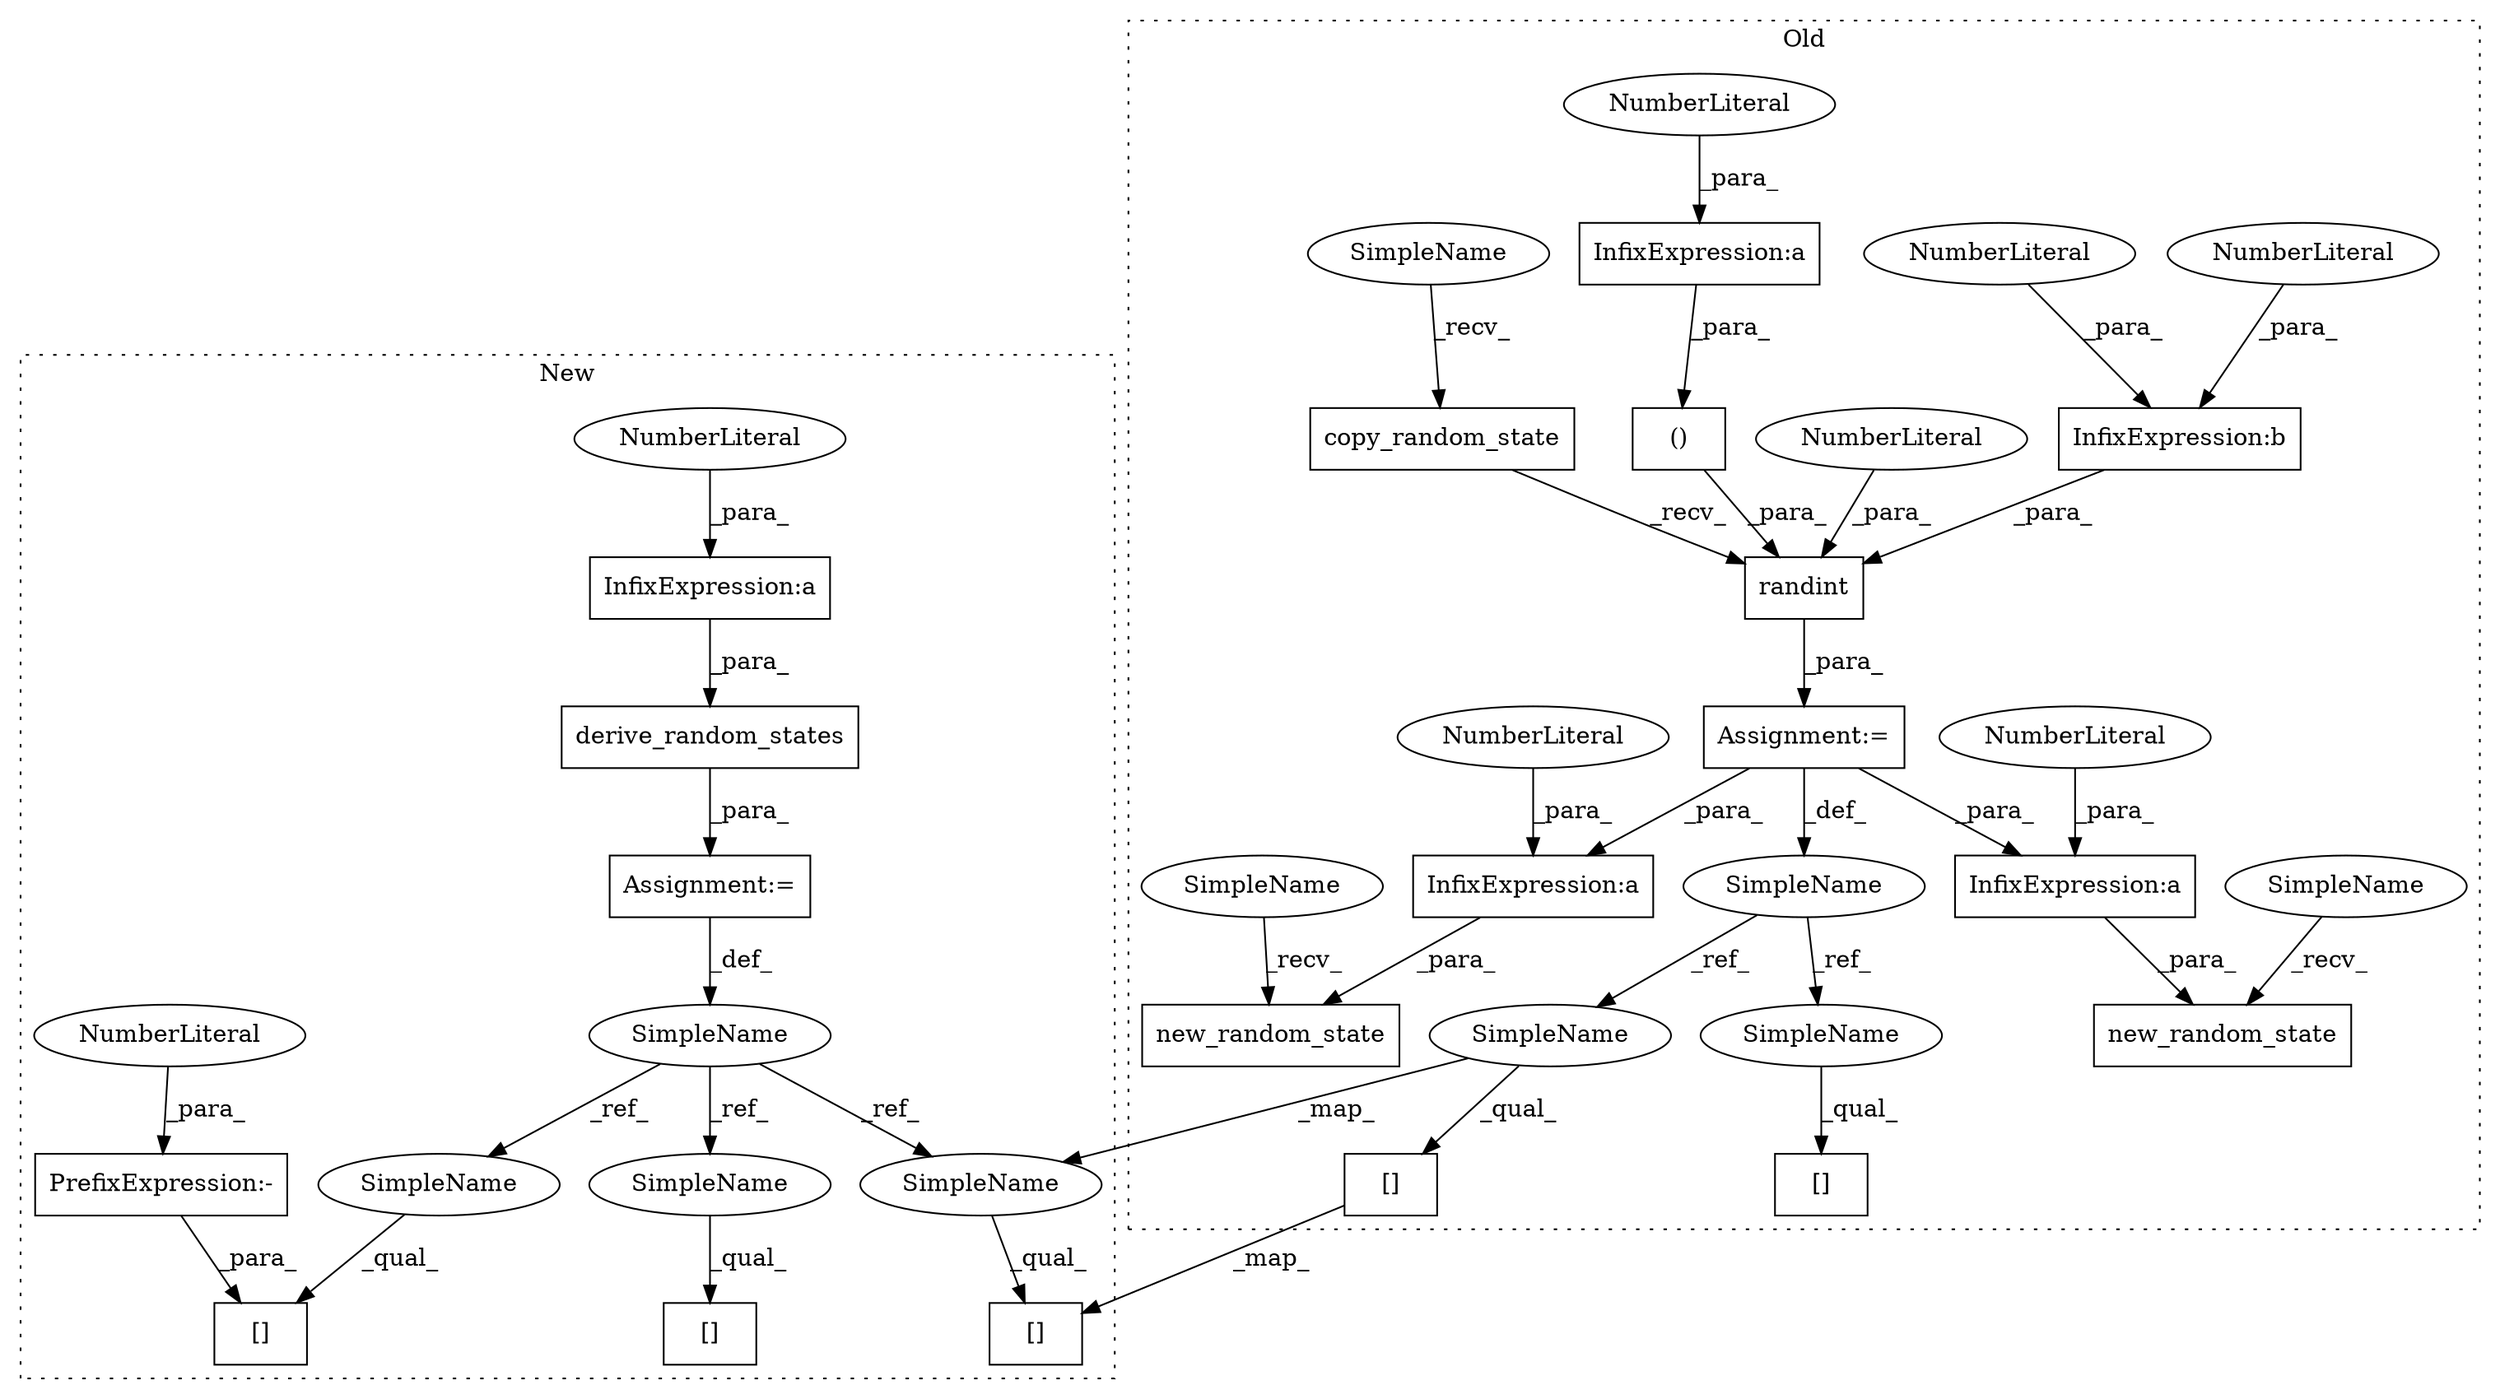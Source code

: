 digraph G {
subgraph cluster0 {
1 [label="new_random_state" a="32" s="47413,47438" l="17,1" shape="box"];
3 [label="InfixExpression:a" a="27" s="47434" l="3" shape="box"];
4 [label="InfixExpression:b" a="27" s="47125" l="3" shape="box"];
5 [label="NumberLiteral" a="34" s="47123" l="2" shape="ellipse"];
6 [label="NumberLiteral" a="34" s="47128" l="1" shape="ellipse"];
8 [label="[]" a="2" s="47577,47584" l="6,1" shape="box"];
9 [label="randint" a="32" s="47113,47174" l="8,2" shape="box"];
10 [label="NumberLiteral" a="34" s="47121" l="1" shape="ellipse"];
12 [label="new_random_state" a="32" s="47291,47316" l="17,1" shape="box"];
13 [label="InfixExpression:a" a="27" s="47312" l="3" shape="box"];
15 [label="NumberLiteral" a="34" s="47315" l="1" shape="ellipse"];
16 [label="NumberLiteral" a="34" s="47437" l="1" shape="ellipse"];
18 [label="Assignment:=" a="7" s="47073" l="1" shape="box"];
20 [label="[]" a="2" s="47187,47195" l="6,1" shape="box"];
22 [label="InfixExpression:a" a="27" s="47169" l="3" shape="box"];
23 [label="()" a="106" s="47135" l="39" shape="box"];
25 [label="NumberLiteral" a="34" s="47172" l="1" shape="ellipse"];
26 [label="SimpleName" a="42" s="47068" l="5" shape="ellipse"];
29 [label="copy_random_state" a="32" s="47081,47111" l="18,1" shape="box"];
30 [label="SimpleName" a="42" s="47187" l="5" shape="ellipse"];
31 [label="SimpleName" a="42" s="47577" l="5" shape="ellipse"];
32 [label="SimpleName" a="42" s="47074" l="6" shape="ellipse"];
33 [label="SimpleName" a="42" s="47284" l="6" shape="ellipse"];
34 [label="SimpleName" a="42" s="47406" l="6" shape="ellipse"];
label = "Old";
style="dotted";
}
subgraph cluster1 {
2 [label="derive_random_states" a="32" s="47105,47152" l="21,1" shape="box"];
7 [label="[]" a="2" s="47241,47247" l="4,1" shape="box"];
11 [label="Assignment:=" a="7" s="47097" l="1" shape="box"];
14 [label="[]" a="2" s="47458,47463" l="4,1" shape="box"];
17 [label="SimpleName" a="42" s="47094" l="3" shape="ellipse"];
19 [label="[]" a="2" s="47337,47343" l="4,1" shape="box"];
21 [label="InfixExpression:a" a="27" s="47148" l="3" shape="box"];
24 [label="NumberLiteral" a="34" s="47151" l="1" shape="ellipse"];
27 [label="PrefixExpression:-" a="38" s="47245" l="1" shape="box"];
28 [label="NumberLiteral" a="34" s="47246" l="1" shape="ellipse"];
35 [label="SimpleName" a="42" s="47337" l="3" shape="ellipse"];
36 [label="SimpleName" a="42" s="47458" l="3" shape="ellipse"];
37 [label="SimpleName" a="42" s="47241" l="3" shape="ellipse"];
label = "New";
style="dotted";
}
2 -> 11 [label="_para_"];
3 -> 1 [label="_para_"];
4 -> 9 [label="_para_"];
5 -> 4 [label="_para_"];
6 -> 4 [label="_para_"];
9 -> 18 [label="_para_"];
10 -> 9 [label="_para_"];
11 -> 17 [label="_def_"];
13 -> 12 [label="_para_"];
15 -> 13 [label="_para_"];
16 -> 3 [label="_para_"];
17 -> 35 [label="_ref_"];
17 -> 37 [label="_ref_"];
17 -> 36 [label="_ref_"];
18 -> 26 [label="_def_"];
18 -> 3 [label="_para_"];
18 -> 13 [label="_para_"];
20 -> 19 [label="_map_"];
21 -> 2 [label="_para_"];
22 -> 23 [label="_para_"];
23 -> 9 [label="_para_"];
24 -> 21 [label="_para_"];
25 -> 22 [label="_para_"];
26 -> 31 [label="_ref_"];
26 -> 30 [label="_ref_"];
27 -> 7 [label="_para_"];
28 -> 27 [label="_para_"];
29 -> 9 [label="_recv_"];
30 -> 20 [label="_qual_"];
30 -> 35 [label="_map_"];
31 -> 8 [label="_qual_"];
32 -> 29 [label="_recv_"];
33 -> 12 [label="_recv_"];
34 -> 1 [label="_recv_"];
35 -> 19 [label="_qual_"];
36 -> 14 [label="_qual_"];
37 -> 7 [label="_qual_"];
}